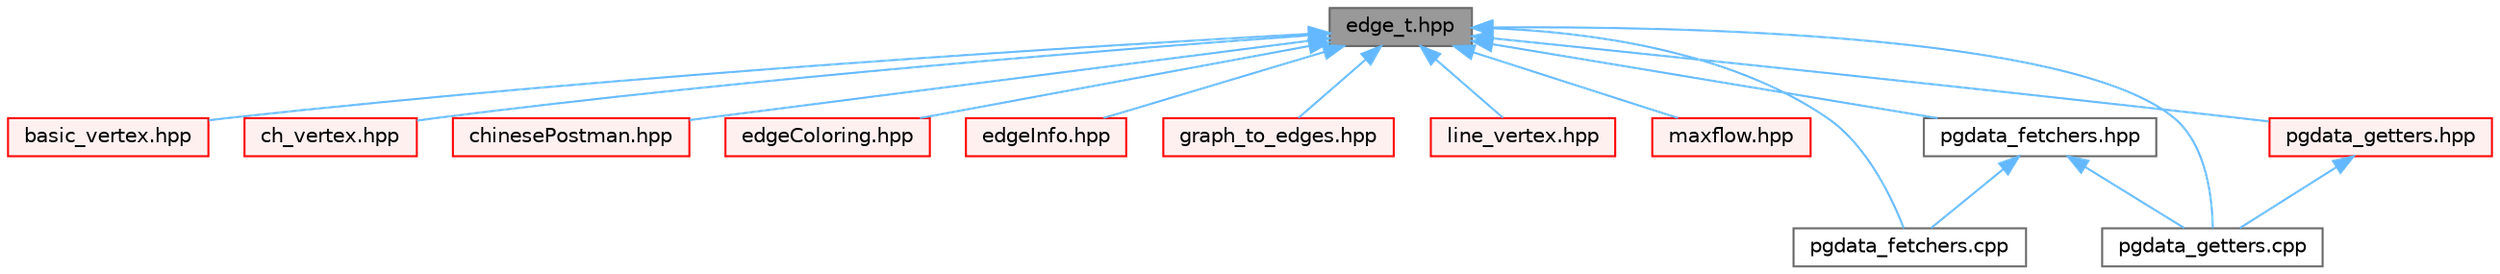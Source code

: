 digraph "edge_t.hpp"
{
 // LATEX_PDF_SIZE
  bgcolor="transparent";
  edge [fontname=Helvetica,fontsize=10,labelfontname=Helvetica,labelfontsize=10];
  node [fontname=Helvetica,fontsize=10,shape=box,height=0.2,width=0.4];
  Node1 [id="Node000001",label="edge_t.hpp",height=0.2,width=0.4,color="gray40", fillcolor="grey60", style="filled", fontcolor="black",tooltip=" "];
  Node1 -> Node2 [id="edge1_Node000001_Node000002",dir="back",color="steelblue1",style="solid",tooltip=" "];
  Node2 [id="Node000002",label="basic_vertex.hpp",height=0.2,width=0.4,color="red", fillcolor="#FFF0F0", style="filled",URL="$basic__vertex_8hpp.html",tooltip=" "];
  Node1 -> Node110 [id="edge2_Node000001_Node000110",dir="back",color="steelblue1",style="solid",tooltip=" "];
  Node110 [id="Node000110",label="ch_vertex.hpp",height=0.2,width=0.4,color="red", fillcolor="#FFF0F0", style="filled",URL="$ch__vertex_8hpp.html",tooltip=" "];
  Node1 -> Node116 [id="edge3_Node000001_Node000116",dir="back",color="steelblue1",style="solid",tooltip=" "];
  Node116 [id="Node000116",label="chinesePostman.hpp",height=0.2,width=0.4,color="red", fillcolor="#FFF0F0", style="filled",URL="$chinesePostman_8hpp.html",tooltip=" "];
  Node1 -> Node118 [id="edge4_Node000001_Node000118",dir="back",color="steelblue1",style="solid",tooltip=" "];
  Node118 [id="Node000118",label="edgeColoring.hpp",height=0.2,width=0.4,color="red", fillcolor="#FFF0F0", style="filled",URL="$edgeColoring_8hpp.html",tooltip=" "];
  Node1 -> Node121 [id="edge5_Node000001_Node000121",dir="back",color="steelblue1",style="solid",tooltip=" "];
  Node121 [id="Node000121",label="edgeInfo.hpp",height=0.2,width=0.4,color="red", fillcolor="#FFF0F0", style="filled",URL="$edgeInfo_8hpp.html",tooltip=" "];
  Node1 -> Node123 [id="edge6_Node000001_Node000123",dir="back",color="steelblue1",style="solid",tooltip=" "];
  Node123 [id="Node000123",label="graph_to_edges.hpp",height=0.2,width=0.4,color="red", fillcolor="#FFF0F0", style="filled",URL="$graph__to__edges_8hpp.html",tooltip=" "];
  Node1 -> Node124 [id="edge7_Node000001_Node000124",dir="back",color="steelblue1",style="solid",tooltip=" "];
  Node124 [id="Node000124",label="line_vertex.hpp",height=0.2,width=0.4,color="red", fillcolor="#FFF0F0", style="filled",URL="$line__vertex_8hpp.html",tooltip=" "];
  Node1 -> Node126 [id="edge8_Node000001_Node000126",dir="back",color="steelblue1",style="solid",tooltip=" "];
  Node126 [id="Node000126",label="maxflow.hpp",height=0.2,width=0.4,color="red", fillcolor="#FFF0F0", style="filled",URL="$maxflow_8hpp.html",tooltip=" "];
  Node1 -> Node128 [id="edge9_Node000001_Node000128",dir="back",color="steelblue1",style="solid",tooltip=" "];
  Node128 [id="Node000128",label="pgdata_fetchers.cpp",height=0.2,width=0.4,color="grey40", fillcolor="white", style="filled",URL="$pgdata__fetchers_8cpp.html",tooltip=" "];
  Node1 -> Node129 [id="edge10_Node000001_Node000129",dir="back",color="steelblue1",style="solid",tooltip=" "];
  Node129 [id="Node000129",label="pgdata_fetchers.hpp",height=0.2,width=0.4,color="grey40", fillcolor="white", style="filled",URL="$pgdata__fetchers_8hpp.html",tooltip=" "];
  Node129 -> Node128 [id="edge11_Node000129_Node000128",dir="back",color="steelblue1",style="solid",tooltip=" "];
  Node129 -> Node130 [id="edge12_Node000129_Node000130",dir="back",color="steelblue1",style="solid",tooltip=" "];
  Node130 [id="Node000130",label="pgdata_getters.cpp",height=0.2,width=0.4,color="grey40", fillcolor="white", style="filled",URL="$pgdata__getters_8cpp.html",tooltip=" "];
  Node1 -> Node130 [id="edge13_Node000001_Node000130",dir="back",color="steelblue1",style="solid",tooltip=" "];
  Node1 -> Node131 [id="edge14_Node000001_Node000131",dir="back",color="steelblue1",style="solid",tooltip=" "];
  Node131 [id="Node000131",label="pgdata_getters.hpp",height=0.2,width=0.4,color="red", fillcolor="#FFF0F0", style="filled",URL="$pgdata__getters_8hpp.html",tooltip=" "];
  Node131 -> Node130 [id="edge15_Node000131_Node000130",dir="back",color="steelblue1",style="solid",tooltip=" "];
}
